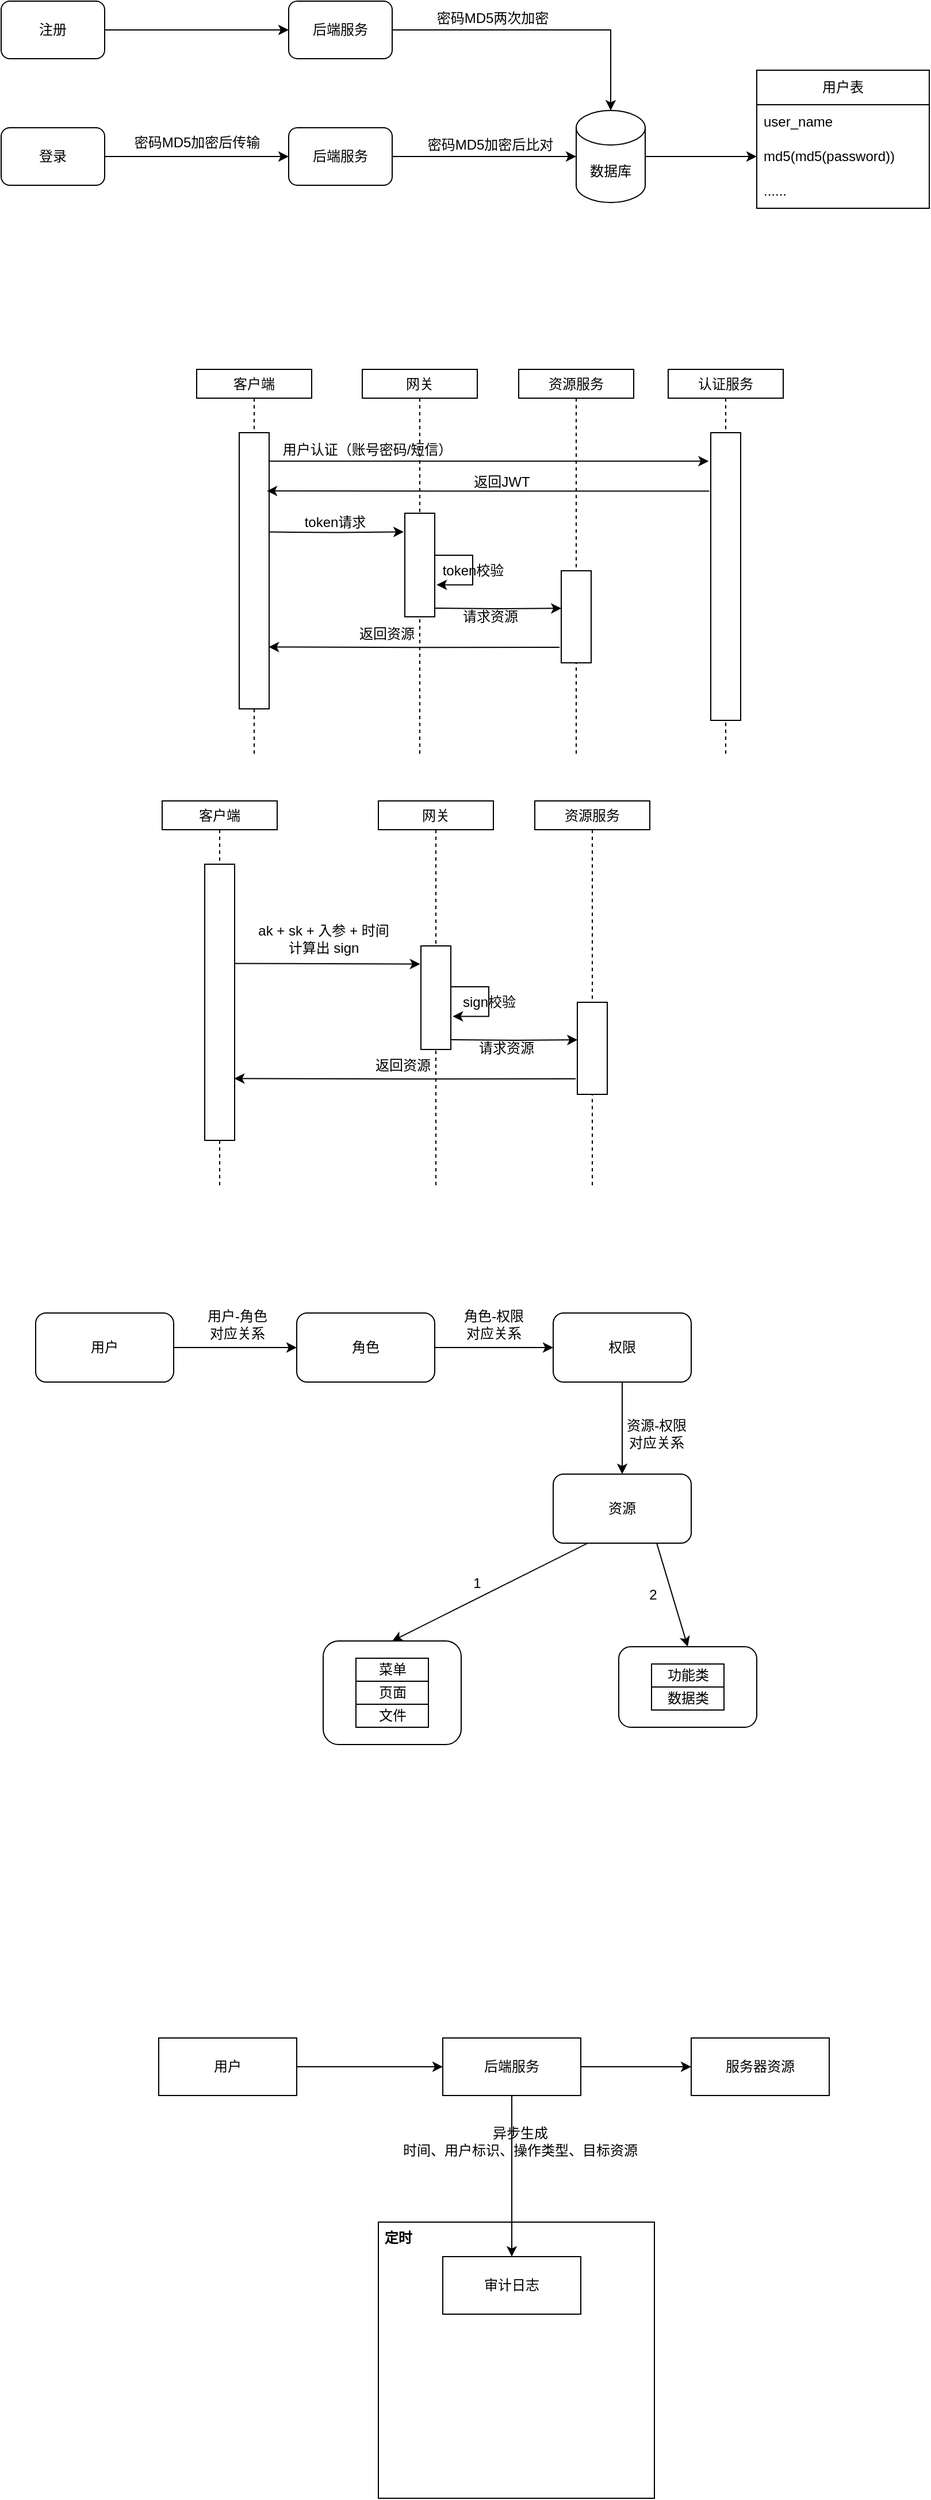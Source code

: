 <mxfile version="22.0.8" type="github">
  <diagram name="第 1 页" id="-oRvCiJH-ccSd-tmdgWp">
    <mxGraphModel dx="1397" dy="741" grid="1" gridSize="10" guides="1" tooltips="1" connect="1" arrows="1" fold="1" page="1" pageScale="1" pageWidth="827" pageHeight="1169" math="0" shadow="0">
      <root>
        <mxCell id="0" />
        <mxCell id="1" parent="0" />
        <mxCell id="Nrvl6zfBXPGPtViw-RI1-74" value="&amp;nbsp;定时" style="whiteSpace=wrap;html=1;aspect=fixed;verticalAlign=top;fontStyle=1;align=left;" vertex="1" parent="1">
          <mxGeometry x="338" y="2000" width="240" height="240" as="geometry" />
        </mxCell>
        <mxCell id="prTjhhe098Utsomd_alY-4" style="edgeStyle=orthogonalEdgeStyle;rounded=0;orthogonalLoop=1;jettySize=auto;html=1;exitX=1;exitY=0.5;exitDx=0;exitDy=0;entryX=0;entryY=0.5;entryDx=0;entryDy=0;" parent="1" source="prTjhhe098Utsomd_alY-1" target="prTjhhe098Utsomd_alY-2" edge="1">
          <mxGeometry relative="1" as="geometry" />
        </mxCell>
        <mxCell id="prTjhhe098Utsomd_alY-1" value="登录" style="rounded=1;whiteSpace=wrap;html=1;" parent="1" vertex="1">
          <mxGeometry x="10" y="180" width="90" height="50" as="geometry" />
        </mxCell>
        <mxCell id="prTjhhe098Utsomd_alY-6" style="edgeStyle=orthogonalEdgeStyle;rounded=0;orthogonalLoop=1;jettySize=auto;html=1;exitX=1;exitY=0.5;exitDx=0;exitDy=0;entryX=0;entryY=0.5;entryDx=0;entryDy=0;entryPerimeter=0;" parent="1" source="prTjhhe098Utsomd_alY-2" target="prTjhhe098Utsomd_alY-8" edge="1">
          <mxGeometry relative="1" as="geometry">
            <mxPoint x="510" y="205" as="targetPoint" />
          </mxGeometry>
        </mxCell>
        <mxCell id="prTjhhe098Utsomd_alY-2" value="后端服务" style="rounded=1;whiteSpace=wrap;html=1;" parent="1" vertex="1">
          <mxGeometry x="260" y="180" width="90" height="50" as="geometry" />
        </mxCell>
        <mxCell id="prTjhhe098Utsomd_alY-5" value="密码MD5加密后传输" style="text;html=1;align=center;verticalAlign=middle;resizable=0;points=[];autosize=1;strokeColor=none;fillColor=none;" parent="1" vertex="1">
          <mxGeometry x="115" y="178" width="130" height="30" as="geometry" />
        </mxCell>
        <mxCell id="prTjhhe098Utsomd_alY-7" value="密码MD5加密后比对" style="text;html=1;align=center;verticalAlign=middle;resizable=0;points=[];autosize=1;strokeColor=none;fillColor=none;" parent="1" vertex="1">
          <mxGeometry x="370" y="180" width="130" height="30" as="geometry" />
        </mxCell>
        <mxCell id="prTjhhe098Utsomd_alY-14" style="edgeStyle=orthogonalEdgeStyle;rounded=0;orthogonalLoop=1;jettySize=auto;html=1;exitX=1;exitY=0.5;exitDx=0;exitDy=0;exitPerimeter=0;entryX=0;entryY=0.5;entryDx=0;entryDy=0;" parent="1" source="prTjhhe098Utsomd_alY-8" target="prTjhhe098Utsomd_alY-11" edge="1">
          <mxGeometry relative="1" as="geometry" />
        </mxCell>
        <mxCell id="prTjhhe098Utsomd_alY-8" value="数据库" style="shape=cylinder3;whiteSpace=wrap;html=1;boundedLbl=1;backgroundOutline=1;size=15;" parent="1" vertex="1">
          <mxGeometry x="510" y="165" width="60" height="80" as="geometry" />
        </mxCell>
        <mxCell id="prTjhhe098Utsomd_alY-9" value="用户表" style="swimlane;fontStyle=0;childLayout=stackLayout;horizontal=1;startSize=30;horizontalStack=0;resizeParent=1;resizeParentMax=0;resizeLast=0;collapsible=1;marginBottom=0;whiteSpace=wrap;html=1;" parent="1" vertex="1">
          <mxGeometry x="667" y="130" width="150" height="120" as="geometry" />
        </mxCell>
        <mxCell id="prTjhhe098Utsomd_alY-10" value="user_name" style="text;strokeColor=none;fillColor=none;align=left;verticalAlign=middle;spacingLeft=4;spacingRight=4;overflow=hidden;points=[[0,0.5],[1,0.5]];portConstraint=eastwest;rotatable=0;whiteSpace=wrap;html=1;" parent="prTjhhe098Utsomd_alY-9" vertex="1">
          <mxGeometry y="30" width="150" height="30" as="geometry" />
        </mxCell>
        <mxCell id="prTjhhe098Utsomd_alY-11" value="md5(md5(password))" style="text;strokeColor=none;fillColor=none;align=left;verticalAlign=middle;spacingLeft=4;spacingRight=4;overflow=hidden;points=[[0,0.5],[1,0.5]];portConstraint=eastwest;rotatable=0;whiteSpace=wrap;html=1;" parent="prTjhhe098Utsomd_alY-9" vertex="1">
          <mxGeometry y="60" width="150" height="30" as="geometry" />
        </mxCell>
        <mxCell id="prTjhhe098Utsomd_alY-12" value="......" style="text;strokeColor=none;fillColor=none;align=left;verticalAlign=middle;spacingLeft=4;spacingRight=4;overflow=hidden;points=[[0,0.5],[1,0.5]];portConstraint=eastwest;rotatable=0;whiteSpace=wrap;html=1;" parent="prTjhhe098Utsomd_alY-9" vertex="1">
          <mxGeometry y="90" width="150" height="30" as="geometry" />
        </mxCell>
        <mxCell id="prTjhhe098Utsomd_alY-22" value="客户端" style="shape=umlLifeline;perimeter=lifelinePerimeter;whiteSpace=wrap;html=1;container=1;dropTarget=0;collapsible=0;recursiveResize=0;outlineConnect=0;portConstraint=eastwest;newEdgeStyle={&quot;curved&quot;:0,&quot;rounded&quot;:0};size=25;" parent="1" vertex="1">
          <mxGeometry x="180" y="390" width="100" height="335" as="geometry" />
        </mxCell>
        <mxCell id="prTjhhe098Utsomd_alY-23" value="网关" style="shape=umlLifeline;perimeter=lifelinePerimeter;whiteSpace=wrap;html=1;container=1;dropTarget=0;collapsible=0;recursiveResize=0;outlineConnect=0;portConstraint=eastwest;newEdgeStyle={&quot;curved&quot;:0,&quot;rounded&quot;:0};size=25;" parent="1" vertex="1">
          <mxGeometry x="324" y="390" width="100" height="335" as="geometry" />
        </mxCell>
        <mxCell id="prTjhhe098Utsomd_alY-24" value="资源服务" style="shape=umlLifeline;perimeter=lifelinePerimeter;whiteSpace=wrap;html=1;container=1;dropTarget=0;collapsible=0;recursiveResize=0;outlineConnect=0;portConstraint=eastwest;newEdgeStyle={&quot;curved&quot;:0,&quot;rounded&quot;:0};size=25;" parent="1" vertex="1">
          <mxGeometry x="460" y="390" width="100" height="335" as="geometry" />
        </mxCell>
        <mxCell id="prTjhhe098Utsomd_alY-25" value="认证服务" style="shape=umlLifeline;perimeter=lifelinePerimeter;whiteSpace=wrap;html=1;container=1;dropTarget=0;collapsible=0;recursiveResize=0;outlineConnect=0;portConstraint=eastwest;newEdgeStyle={&quot;curved&quot;:0,&quot;rounded&quot;:0};size=25;" parent="1" vertex="1">
          <mxGeometry x="590" y="390" width="100" height="335" as="geometry" />
        </mxCell>
        <mxCell id="prTjhhe098Utsomd_alY-26" value="" style="rounded=0;whiteSpace=wrap;html=1;" parent="1" vertex="1">
          <mxGeometry x="217" y="445" width="26" height="240" as="geometry" />
        </mxCell>
        <mxCell id="prTjhhe098Utsomd_alY-27" value="" style="rounded=0;whiteSpace=wrap;html=1;" parent="1" vertex="1">
          <mxGeometry x="627" y="445" width="26" height="250" as="geometry" />
        </mxCell>
        <mxCell id="prTjhhe098Utsomd_alY-28" style="edgeStyle=orthogonalEdgeStyle;rounded=0;orthogonalLoop=1;jettySize=auto;html=1;exitX=1.007;exitY=0.103;exitDx=0;exitDy=0;entryX=-0.07;entryY=0.099;entryDx=0;entryDy=0;entryPerimeter=0;exitPerimeter=0;" parent="1" source="prTjhhe098Utsomd_alY-26" target="prTjhhe098Utsomd_alY-27" edge="1">
          <mxGeometry relative="1" as="geometry">
            <mxPoint x="243" y="445.0" as="sourcePoint" />
            <mxPoint x="628.872" y="463.5" as="targetPoint" />
          </mxGeometry>
        </mxCell>
        <mxCell id="prTjhhe098Utsomd_alY-29" value="用户认证（账号密码/短信）" style="text;html=1;align=center;verticalAlign=middle;resizable=0;points=[];autosize=1;strokeColor=none;fillColor=none;" parent="1" vertex="1">
          <mxGeometry x="243" y="445" width="170" height="30" as="geometry" />
        </mxCell>
        <mxCell id="prTjhhe098Utsomd_alY-31" style="edgeStyle=orthogonalEdgeStyle;rounded=0;orthogonalLoop=1;jettySize=auto;html=1;exitX=-0.05;exitY=0.203;exitDx=0;exitDy=0;exitPerimeter=0;entryX=0.925;entryY=0.211;entryDx=0;entryDy=0;entryPerimeter=0;" parent="1" source="prTjhhe098Utsomd_alY-27" target="prTjhhe098Utsomd_alY-26" edge="1">
          <mxGeometry relative="1" as="geometry">
            <mxPoint x="246" y="495" as="targetPoint" />
          </mxGeometry>
        </mxCell>
        <mxCell id="prTjhhe098Utsomd_alY-32" value="返回JWT" style="text;html=1;align=center;verticalAlign=middle;resizable=0;points=[];autosize=1;strokeColor=none;fillColor=none;" parent="1" vertex="1">
          <mxGeometry x="410" y="473" width="70" height="30" as="geometry" />
        </mxCell>
        <mxCell id="prTjhhe098Utsomd_alY-46" style="edgeStyle=orthogonalEdgeStyle;rounded=0;orthogonalLoop=1;jettySize=auto;html=1;exitX=1;exitY=0.25;exitDx=0;exitDy=0;entryX=1.064;entryY=0.617;entryDx=0;entryDy=0;entryPerimeter=0;" parent="1" edge="1">
          <mxGeometry relative="1" as="geometry">
            <mxPoint x="387" y="551.5" as="sourcePoint" />
            <mxPoint x="388.664" y="577.19" as="targetPoint" />
            <Array as="points">
              <mxPoint x="420" y="552" />
              <mxPoint x="420" y="577" />
            </Array>
          </mxGeometry>
        </mxCell>
        <mxCell id="prTjhhe098Utsomd_alY-36" value="" style="rounded=0;whiteSpace=wrap;html=1;" parent="1" vertex="1">
          <mxGeometry x="361" y="515" width="26" height="90" as="geometry" />
        </mxCell>
        <mxCell id="prTjhhe098Utsomd_alY-37" value="" style="rounded=0;whiteSpace=wrap;html=1;" parent="1" vertex="1">
          <mxGeometry x="497" y="565" width="26" height="80" as="geometry" />
        </mxCell>
        <mxCell id="prTjhhe098Utsomd_alY-38" style="edgeStyle=orthogonalEdgeStyle;rounded=0;orthogonalLoop=1;jettySize=auto;html=1;entryX=-0.035;entryY=0.36;entryDx=0;entryDy=0;entryPerimeter=0;exitX=1.007;exitY=0.397;exitDx=0;exitDy=0;exitPerimeter=0;" parent="1" edge="1">
          <mxGeometry relative="1" as="geometry">
            <mxPoint x="243.182" y="531.28" as="sourcePoint" />
            <mxPoint x="360.09" y="531.2" as="targetPoint" />
          </mxGeometry>
        </mxCell>
        <mxCell id="prTjhhe098Utsomd_alY-41" value="token请求" style="text;html=1;align=center;verticalAlign=middle;resizable=0;points=[];autosize=1;strokeColor=none;fillColor=none;" parent="1" vertex="1">
          <mxGeometry x="260" y="508" width="80" height="30" as="geometry" />
        </mxCell>
        <mxCell id="prTjhhe098Utsomd_alY-42" style="edgeStyle=orthogonalEdgeStyle;rounded=0;orthogonalLoop=1;jettySize=auto;html=1;exitX=1;exitY=0.75;exitDx=0;exitDy=0;entryX=0.005;entryY=0.408;entryDx=0;entryDy=0;entryPerimeter=0;" parent="1" edge="1">
          <mxGeometry relative="1" as="geometry">
            <mxPoint x="387" y="597.5" as="sourcePoint" />
            <mxPoint x="497.13" y="597.64" as="targetPoint" />
          </mxGeometry>
        </mxCell>
        <mxCell id="prTjhhe098Utsomd_alY-43" style="edgeStyle=orthogonalEdgeStyle;rounded=0;orthogonalLoop=1;jettySize=auto;html=1;entryX=0.986;entryY=0.776;entryDx=0;entryDy=0;entryPerimeter=0;exitX=-0.056;exitY=0.832;exitDx=0;exitDy=0;exitPerimeter=0;" parent="1" source="prTjhhe098Utsomd_alY-37" target="prTjhhe098Utsomd_alY-26" edge="1">
          <mxGeometry relative="1" as="geometry" />
        </mxCell>
        <mxCell id="prTjhhe098Utsomd_alY-44" value="返回资源" style="text;html=1;align=center;verticalAlign=middle;resizable=0;points=[];autosize=1;strokeColor=none;fillColor=none;" parent="1" vertex="1">
          <mxGeometry x="310" y="605" width="70" height="30" as="geometry" />
        </mxCell>
        <mxCell id="prTjhhe098Utsomd_alY-47" value="token校验" style="text;html=1;align=center;verticalAlign=middle;resizable=0;points=[];autosize=1;strokeColor=none;fillColor=none;" parent="1" vertex="1">
          <mxGeometry x="380" y="550" width="80" height="30" as="geometry" />
        </mxCell>
        <mxCell id="prTjhhe098Utsomd_alY-48" value="请求资源" style="text;html=1;align=center;verticalAlign=middle;resizable=0;points=[];autosize=1;strokeColor=none;fillColor=none;" parent="1" vertex="1">
          <mxGeometry x="400" y="590" width="70" height="30" as="geometry" />
        </mxCell>
        <mxCell id="prTjhhe098Utsomd_alY-49" value="客户端" style="shape=umlLifeline;perimeter=lifelinePerimeter;whiteSpace=wrap;html=1;container=1;dropTarget=0;collapsible=0;recursiveResize=0;outlineConnect=0;portConstraint=eastwest;newEdgeStyle={&quot;curved&quot;:0,&quot;rounded&quot;:0};size=25;" parent="1" vertex="1">
          <mxGeometry x="150" y="765" width="100" height="335" as="geometry" />
        </mxCell>
        <mxCell id="prTjhhe098Utsomd_alY-50" value="网关" style="shape=umlLifeline;perimeter=lifelinePerimeter;whiteSpace=wrap;html=1;container=1;dropTarget=0;collapsible=0;recursiveResize=0;outlineConnect=0;portConstraint=eastwest;newEdgeStyle={&quot;curved&quot;:0,&quot;rounded&quot;:0};size=25;" parent="1" vertex="1">
          <mxGeometry x="338" y="765" width="100" height="335" as="geometry" />
        </mxCell>
        <mxCell id="prTjhhe098Utsomd_alY-51" value="资源服务" style="shape=umlLifeline;perimeter=lifelinePerimeter;whiteSpace=wrap;html=1;container=1;dropTarget=0;collapsible=0;recursiveResize=0;outlineConnect=0;portConstraint=eastwest;newEdgeStyle={&quot;curved&quot;:0,&quot;rounded&quot;:0};size=25;" parent="1" vertex="1">
          <mxGeometry x="474" y="765" width="100" height="335" as="geometry" />
        </mxCell>
        <mxCell id="prTjhhe098Utsomd_alY-53" value="" style="rounded=0;whiteSpace=wrap;html=1;" parent="1" vertex="1">
          <mxGeometry x="187" y="820" width="26" height="240" as="geometry" />
        </mxCell>
        <mxCell id="prTjhhe098Utsomd_alY-59" style="edgeStyle=orthogonalEdgeStyle;rounded=0;orthogonalLoop=1;jettySize=auto;html=1;exitX=1;exitY=0.25;exitDx=0;exitDy=0;entryX=1.064;entryY=0.617;entryDx=0;entryDy=0;entryPerimeter=0;" parent="1" edge="1">
          <mxGeometry relative="1" as="geometry">
            <mxPoint x="401" y="926.5" as="sourcePoint" />
            <mxPoint x="402.664" y="952.19" as="targetPoint" />
            <Array as="points">
              <mxPoint x="434" y="927" />
              <mxPoint x="434" y="952" />
            </Array>
          </mxGeometry>
        </mxCell>
        <mxCell id="prTjhhe098Utsomd_alY-60" value="" style="rounded=0;whiteSpace=wrap;html=1;" parent="1" vertex="1">
          <mxGeometry x="375" y="891" width="26" height="90" as="geometry" />
        </mxCell>
        <mxCell id="prTjhhe098Utsomd_alY-61" value="" style="rounded=0;whiteSpace=wrap;html=1;" parent="1" vertex="1">
          <mxGeometry x="511" y="940" width="26" height="80" as="geometry" />
        </mxCell>
        <mxCell id="prTjhhe098Utsomd_alY-62" style="edgeStyle=orthogonalEdgeStyle;rounded=0;orthogonalLoop=1;jettySize=auto;html=1;entryX=-0.024;entryY=0.175;entryDx=0;entryDy=0;entryPerimeter=0;exitX=1.007;exitY=0.397;exitDx=0;exitDy=0;exitPerimeter=0;" parent="1" target="prTjhhe098Utsomd_alY-60" edge="1">
          <mxGeometry relative="1" as="geometry">
            <mxPoint x="213.182" y="906.28" as="sourcePoint" />
            <mxPoint x="330.09" y="906.2" as="targetPoint" />
          </mxGeometry>
        </mxCell>
        <mxCell id="prTjhhe098Utsomd_alY-63" value="ak + sk + 入参 + 时间&lt;br&gt;计算出 sign" style="text;html=1;align=center;verticalAlign=middle;resizable=0;points=[];autosize=1;strokeColor=none;fillColor=none;" parent="1" vertex="1">
          <mxGeometry x="220" y="865" width="140" height="40" as="geometry" />
        </mxCell>
        <mxCell id="prTjhhe098Utsomd_alY-64" style="edgeStyle=orthogonalEdgeStyle;rounded=0;orthogonalLoop=1;jettySize=auto;html=1;exitX=1;exitY=0.75;exitDx=0;exitDy=0;entryX=0.005;entryY=0.408;entryDx=0;entryDy=0;entryPerimeter=0;" parent="1" edge="1">
          <mxGeometry relative="1" as="geometry">
            <mxPoint x="401" y="972.5" as="sourcePoint" />
            <mxPoint x="511.13" y="972.64" as="targetPoint" />
          </mxGeometry>
        </mxCell>
        <mxCell id="prTjhhe098Utsomd_alY-65" style="edgeStyle=orthogonalEdgeStyle;rounded=0;orthogonalLoop=1;jettySize=auto;html=1;entryX=0.986;entryY=0.776;entryDx=0;entryDy=0;entryPerimeter=0;exitX=-0.056;exitY=0.832;exitDx=0;exitDy=0;exitPerimeter=0;" parent="1" source="prTjhhe098Utsomd_alY-61" target="prTjhhe098Utsomd_alY-53" edge="1">
          <mxGeometry relative="1" as="geometry" />
        </mxCell>
        <mxCell id="prTjhhe098Utsomd_alY-66" value="返回资源" style="text;html=1;align=center;verticalAlign=middle;resizable=0;points=[];autosize=1;strokeColor=none;fillColor=none;" parent="1" vertex="1">
          <mxGeometry x="324" y="980" width="70" height="30" as="geometry" />
        </mxCell>
        <mxCell id="prTjhhe098Utsomd_alY-67" value="sign校验" style="text;html=1;align=center;verticalAlign=middle;resizable=0;points=[];autosize=1;strokeColor=none;fillColor=none;" parent="1" vertex="1">
          <mxGeometry x="399" y="925" width="70" height="30" as="geometry" />
        </mxCell>
        <mxCell id="prTjhhe098Utsomd_alY-68" value="请求资源" style="text;html=1;align=center;verticalAlign=middle;resizable=0;points=[];autosize=1;strokeColor=none;fillColor=none;" parent="1" vertex="1">
          <mxGeometry x="414" y="965" width="70" height="30" as="geometry" />
        </mxCell>
        <mxCell id="Nrvl6zfBXPGPtViw-RI1-21" style="edgeStyle=orthogonalEdgeStyle;rounded=0;orthogonalLoop=1;jettySize=auto;html=1;exitX=1;exitY=0.5;exitDx=0;exitDy=0;entryX=0;entryY=0.5;entryDx=0;entryDy=0;" edge="1" parent="1" source="Nrvl6zfBXPGPtViw-RI1-1" target="Nrvl6zfBXPGPtViw-RI1-2">
          <mxGeometry relative="1" as="geometry" />
        </mxCell>
        <mxCell id="Nrvl6zfBXPGPtViw-RI1-1" value="用户" style="rounded=1;whiteSpace=wrap;html=1;" vertex="1" parent="1">
          <mxGeometry x="40" y="1210" width="120" height="60" as="geometry" />
        </mxCell>
        <mxCell id="Nrvl6zfBXPGPtViw-RI1-19" style="edgeStyle=orthogonalEdgeStyle;rounded=0;orthogonalLoop=1;jettySize=auto;html=1;entryX=0;entryY=0.5;entryDx=0;entryDy=0;" edge="1" parent="1" source="Nrvl6zfBXPGPtViw-RI1-2" target="Nrvl6zfBXPGPtViw-RI1-3">
          <mxGeometry relative="1" as="geometry" />
        </mxCell>
        <mxCell id="Nrvl6zfBXPGPtViw-RI1-2" value="角色" style="rounded=1;whiteSpace=wrap;html=1;" vertex="1" parent="1">
          <mxGeometry x="267" y="1210" width="120" height="60" as="geometry" />
        </mxCell>
        <mxCell id="Nrvl6zfBXPGPtViw-RI1-17" style="edgeStyle=orthogonalEdgeStyle;rounded=0;orthogonalLoop=1;jettySize=auto;html=1;exitX=0.5;exitY=1;exitDx=0;exitDy=0;entryX=0.5;entryY=0;entryDx=0;entryDy=0;" edge="1" parent="1" source="Nrvl6zfBXPGPtViw-RI1-3" target="Nrvl6zfBXPGPtViw-RI1-5">
          <mxGeometry relative="1" as="geometry" />
        </mxCell>
        <mxCell id="Nrvl6zfBXPGPtViw-RI1-3" value="权限" style="rounded=1;whiteSpace=wrap;html=1;" vertex="1" parent="1">
          <mxGeometry x="490" y="1210" width="120" height="60" as="geometry" />
        </mxCell>
        <mxCell id="Nrvl6zfBXPGPtViw-RI1-15" style="rounded=0;orthogonalLoop=1;jettySize=auto;html=1;exitX=0.25;exitY=1;exitDx=0;exitDy=0;entryX=0.5;entryY=0;entryDx=0;entryDy=0;" edge="1" parent="1" source="Nrvl6zfBXPGPtViw-RI1-5" target="Nrvl6zfBXPGPtViw-RI1-6">
          <mxGeometry relative="1" as="geometry" />
        </mxCell>
        <mxCell id="Nrvl6zfBXPGPtViw-RI1-16" style="rounded=0;orthogonalLoop=1;jettySize=auto;html=1;exitX=0.75;exitY=1;exitDx=0;exitDy=0;entryX=0.5;entryY=0;entryDx=0;entryDy=0;" edge="1" parent="1" source="Nrvl6zfBXPGPtViw-RI1-5" target="Nrvl6zfBXPGPtViw-RI1-11">
          <mxGeometry relative="1" as="geometry" />
        </mxCell>
        <mxCell id="Nrvl6zfBXPGPtViw-RI1-5" value="资源" style="rounded=1;whiteSpace=wrap;html=1;" vertex="1" parent="1">
          <mxGeometry x="490" y="1350" width="120" height="60" as="geometry" />
        </mxCell>
        <mxCell id="Nrvl6zfBXPGPtViw-RI1-6" value="" style="rounded=1;whiteSpace=wrap;html=1;" vertex="1" parent="1">
          <mxGeometry x="290" y="1495" width="120" height="90" as="geometry" />
        </mxCell>
        <mxCell id="Nrvl6zfBXPGPtViw-RI1-8" value="菜单" style="rounded=0;whiteSpace=wrap;html=1;" vertex="1" parent="1">
          <mxGeometry x="318.5" y="1510" width="63" height="20" as="geometry" />
        </mxCell>
        <mxCell id="Nrvl6zfBXPGPtViw-RI1-9" value="页面" style="rounded=0;whiteSpace=wrap;html=1;" vertex="1" parent="1">
          <mxGeometry x="318.5" y="1530" width="63" height="20" as="geometry" />
        </mxCell>
        <mxCell id="Nrvl6zfBXPGPtViw-RI1-10" value="文件" style="rounded=0;whiteSpace=wrap;html=1;" vertex="1" parent="1">
          <mxGeometry x="318.5" y="1550" width="63" height="20" as="geometry" />
        </mxCell>
        <mxCell id="Nrvl6zfBXPGPtViw-RI1-11" value="" style="rounded=1;whiteSpace=wrap;html=1;" vertex="1" parent="1">
          <mxGeometry x="547" y="1500" width="120" height="70" as="geometry" />
        </mxCell>
        <mxCell id="Nrvl6zfBXPGPtViw-RI1-12" value="功能类" style="rounded=0;whiteSpace=wrap;html=1;" vertex="1" parent="1">
          <mxGeometry x="575.5" y="1515" width="63" height="20" as="geometry" />
        </mxCell>
        <mxCell id="Nrvl6zfBXPGPtViw-RI1-13" value="数据类" style="rounded=0;whiteSpace=wrap;html=1;" vertex="1" parent="1">
          <mxGeometry x="575.5" y="1535" width="63" height="20" as="geometry" />
        </mxCell>
        <mxCell id="Nrvl6zfBXPGPtViw-RI1-18" value="资源-权限对应关系" style="text;html=1;strokeColor=none;fillColor=none;align=center;verticalAlign=middle;whiteSpace=wrap;rounded=0;" vertex="1" parent="1">
          <mxGeometry x="550" y="1300" width="60" height="30" as="geometry" />
        </mxCell>
        <mxCell id="Nrvl6zfBXPGPtViw-RI1-20" value="角色-权限&lt;br&gt;对应关系" style="text;html=1;align=center;verticalAlign=middle;resizable=0;points=[];autosize=1;strokeColor=none;fillColor=none;" vertex="1" parent="1">
          <mxGeometry x="398" y="1200" width="80" height="40" as="geometry" />
        </mxCell>
        <mxCell id="Nrvl6zfBXPGPtViw-RI1-22" value="用户-角色&lt;br&gt;对应关系" style="text;html=1;align=center;verticalAlign=middle;resizable=0;points=[];autosize=1;strokeColor=none;fillColor=none;" vertex="1" parent="1">
          <mxGeometry x="175" y="1200" width="80" height="40" as="geometry" />
        </mxCell>
        <mxCell id="Nrvl6zfBXPGPtViw-RI1-23" value="1" style="text;html=1;strokeColor=none;fillColor=none;align=center;verticalAlign=middle;whiteSpace=wrap;rounded=0;" vertex="1" parent="1">
          <mxGeometry x="394" y="1430" width="60" height="30" as="geometry" />
        </mxCell>
        <mxCell id="Nrvl6zfBXPGPtViw-RI1-24" value="2" style="text;html=1;strokeColor=none;fillColor=none;align=center;verticalAlign=middle;whiteSpace=wrap;rounded=0;" vertex="1" parent="1">
          <mxGeometry x="547" y="1440" width="60" height="30" as="geometry" />
        </mxCell>
        <mxCell id="Nrvl6zfBXPGPtViw-RI1-27" style="edgeStyle=orthogonalEdgeStyle;rounded=0;orthogonalLoop=1;jettySize=auto;html=1;exitX=1;exitY=0.5;exitDx=0;exitDy=0;entryX=0;entryY=0.5;entryDx=0;entryDy=0;" edge="1" parent="1" source="Nrvl6zfBXPGPtViw-RI1-25" target="Nrvl6zfBXPGPtViw-RI1-26">
          <mxGeometry relative="1" as="geometry" />
        </mxCell>
        <mxCell id="Nrvl6zfBXPGPtViw-RI1-25" value="注册" style="rounded=1;whiteSpace=wrap;html=1;" vertex="1" parent="1">
          <mxGeometry x="10" y="70" width="90" height="50" as="geometry" />
        </mxCell>
        <mxCell id="Nrvl6zfBXPGPtViw-RI1-26" value="后端服务" style="rounded=1;whiteSpace=wrap;html=1;" vertex="1" parent="1">
          <mxGeometry x="260" y="70" width="90" height="50" as="geometry" />
        </mxCell>
        <mxCell id="Nrvl6zfBXPGPtViw-RI1-28" style="edgeStyle=orthogonalEdgeStyle;rounded=0;orthogonalLoop=1;jettySize=auto;html=1;exitX=1;exitY=0.5;exitDx=0;exitDy=0;entryX=0.5;entryY=0;entryDx=0;entryDy=0;entryPerimeter=0;" edge="1" parent="1" source="Nrvl6zfBXPGPtViw-RI1-26" target="prTjhhe098Utsomd_alY-8">
          <mxGeometry relative="1" as="geometry" />
        </mxCell>
        <mxCell id="Nrvl6zfBXPGPtViw-RI1-29" value="密码MD5两次加密" style="text;html=1;align=center;verticalAlign=middle;resizable=0;points=[];autosize=1;strokeColor=none;fillColor=none;" vertex="1" parent="1">
          <mxGeometry x="376.5" y="70" width="120" height="30" as="geometry" />
        </mxCell>
        <mxCell id="Nrvl6zfBXPGPtViw-RI1-67" style="edgeStyle=orthogonalEdgeStyle;rounded=0;orthogonalLoop=1;jettySize=auto;html=1;exitX=1;exitY=0.5;exitDx=0;exitDy=0;" edge="1" parent="1" source="Nrvl6zfBXPGPtViw-RI1-65" target="Nrvl6zfBXPGPtViw-RI1-66">
          <mxGeometry relative="1" as="geometry" />
        </mxCell>
        <mxCell id="Nrvl6zfBXPGPtViw-RI1-65" value="用户" style="rounded=0;whiteSpace=wrap;html=1;" vertex="1" parent="1">
          <mxGeometry x="147" y="1840" width="120" height="50" as="geometry" />
        </mxCell>
        <mxCell id="Nrvl6zfBXPGPtViw-RI1-69" style="edgeStyle=orthogonalEdgeStyle;rounded=0;orthogonalLoop=1;jettySize=auto;html=1;exitX=1;exitY=0.5;exitDx=0;exitDy=0;" edge="1" parent="1" source="Nrvl6zfBXPGPtViw-RI1-66" target="Nrvl6zfBXPGPtViw-RI1-68">
          <mxGeometry relative="1" as="geometry" />
        </mxCell>
        <mxCell id="Nrvl6zfBXPGPtViw-RI1-72" style="edgeStyle=orthogonalEdgeStyle;rounded=0;orthogonalLoop=1;jettySize=auto;html=1;exitX=0.5;exitY=1;exitDx=0;exitDy=0;entryX=0.5;entryY=0;entryDx=0;entryDy=0;" edge="1" parent="1" source="Nrvl6zfBXPGPtViw-RI1-66" target="Nrvl6zfBXPGPtViw-RI1-70">
          <mxGeometry relative="1" as="geometry" />
        </mxCell>
        <mxCell id="Nrvl6zfBXPGPtViw-RI1-66" value="后端服务" style="rounded=0;whiteSpace=wrap;html=1;" vertex="1" parent="1">
          <mxGeometry x="394" y="1840" width="120" height="50" as="geometry" />
        </mxCell>
        <mxCell id="Nrvl6zfBXPGPtViw-RI1-68" value="服务器资源" style="rounded=0;whiteSpace=wrap;html=1;" vertex="1" parent="1">
          <mxGeometry x="610" y="1840" width="120" height="50" as="geometry" />
        </mxCell>
        <mxCell id="Nrvl6zfBXPGPtViw-RI1-70" value="审计日志" style="rounded=0;whiteSpace=wrap;html=1;" vertex="1" parent="1">
          <mxGeometry x="394" y="2030" width="120" height="50" as="geometry" />
        </mxCell>
        <mxCell id="Nrvl6zfBXPGPtViw-RI1-73" value="异步生成&lt;br&gt;时间、用户标识、操作类型、目标资源" style="text;html=1;align=center;verticalAlign=middle;resizable=0;points=[];autosize=1;strokeColor=none;fillColor=none;" vertex="1" parent="1">
          <mxGeometry x="345.5" y="1910" width="230" height="40" as="geometry" />
        </mxCell>
      </root>
    </mxGraphModel>
  </diagram>
</mxfile>
